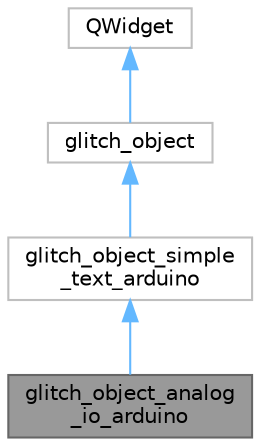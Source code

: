 digraph "glitch_object_analog_io_arduino"
{
 // LATEX_PDF_SIZE
  bgcolor="transparent";
  edge [fontname=Helvetica,fontsize=10,labelfontname=Helvetica,labelfontsize=10];
  node [fontname=Helvetica,fontsize=10,shape=box,height=0.2,width=0.4];
  Node1 [id="Node000001",label="glitch_object_analog\l_io_arduino",height=0.2,width=0.4,color="gray40", fillcolor="grey60", style="filled", fontcolor="black",tooltip=" "];
  Node2 -> Node1 [id="edge1_Node000001_Node000002",dir="back",color="steelblue1",style="solid",tooltip=" "];
  Node2 [id="Node000002",label="glitch_object_simple\l_text_arduino",height=0.2,width=0.4,color="grey75", fillcolor="white", style="filled",URL="$classglitch__object__simple__text__arduino.html",tooltip=" "];
  Node3 -> Node2 [id="edge2_Node000002_Node000003",dir="back",color="steelblue1",style="solid",tooltip=" "];
  Node3 [id="Node000003",label="glitch_object",height=0.2,width=0.4,color="grey75", fillcolor="white", style="filled",URL="$classglitch__object.html",tooltip=" "];
  Node4 -> Node3 [id="edge3_Node000003_Node000004",dir="back",color="steelblue1",style="solid",tooltip=" "];
  Node4 [id="Node000004",label="QWidget",height=0.2,width=0.4,color="grey75", fillcolor="white", style="filled",tooltip=" "];
}
